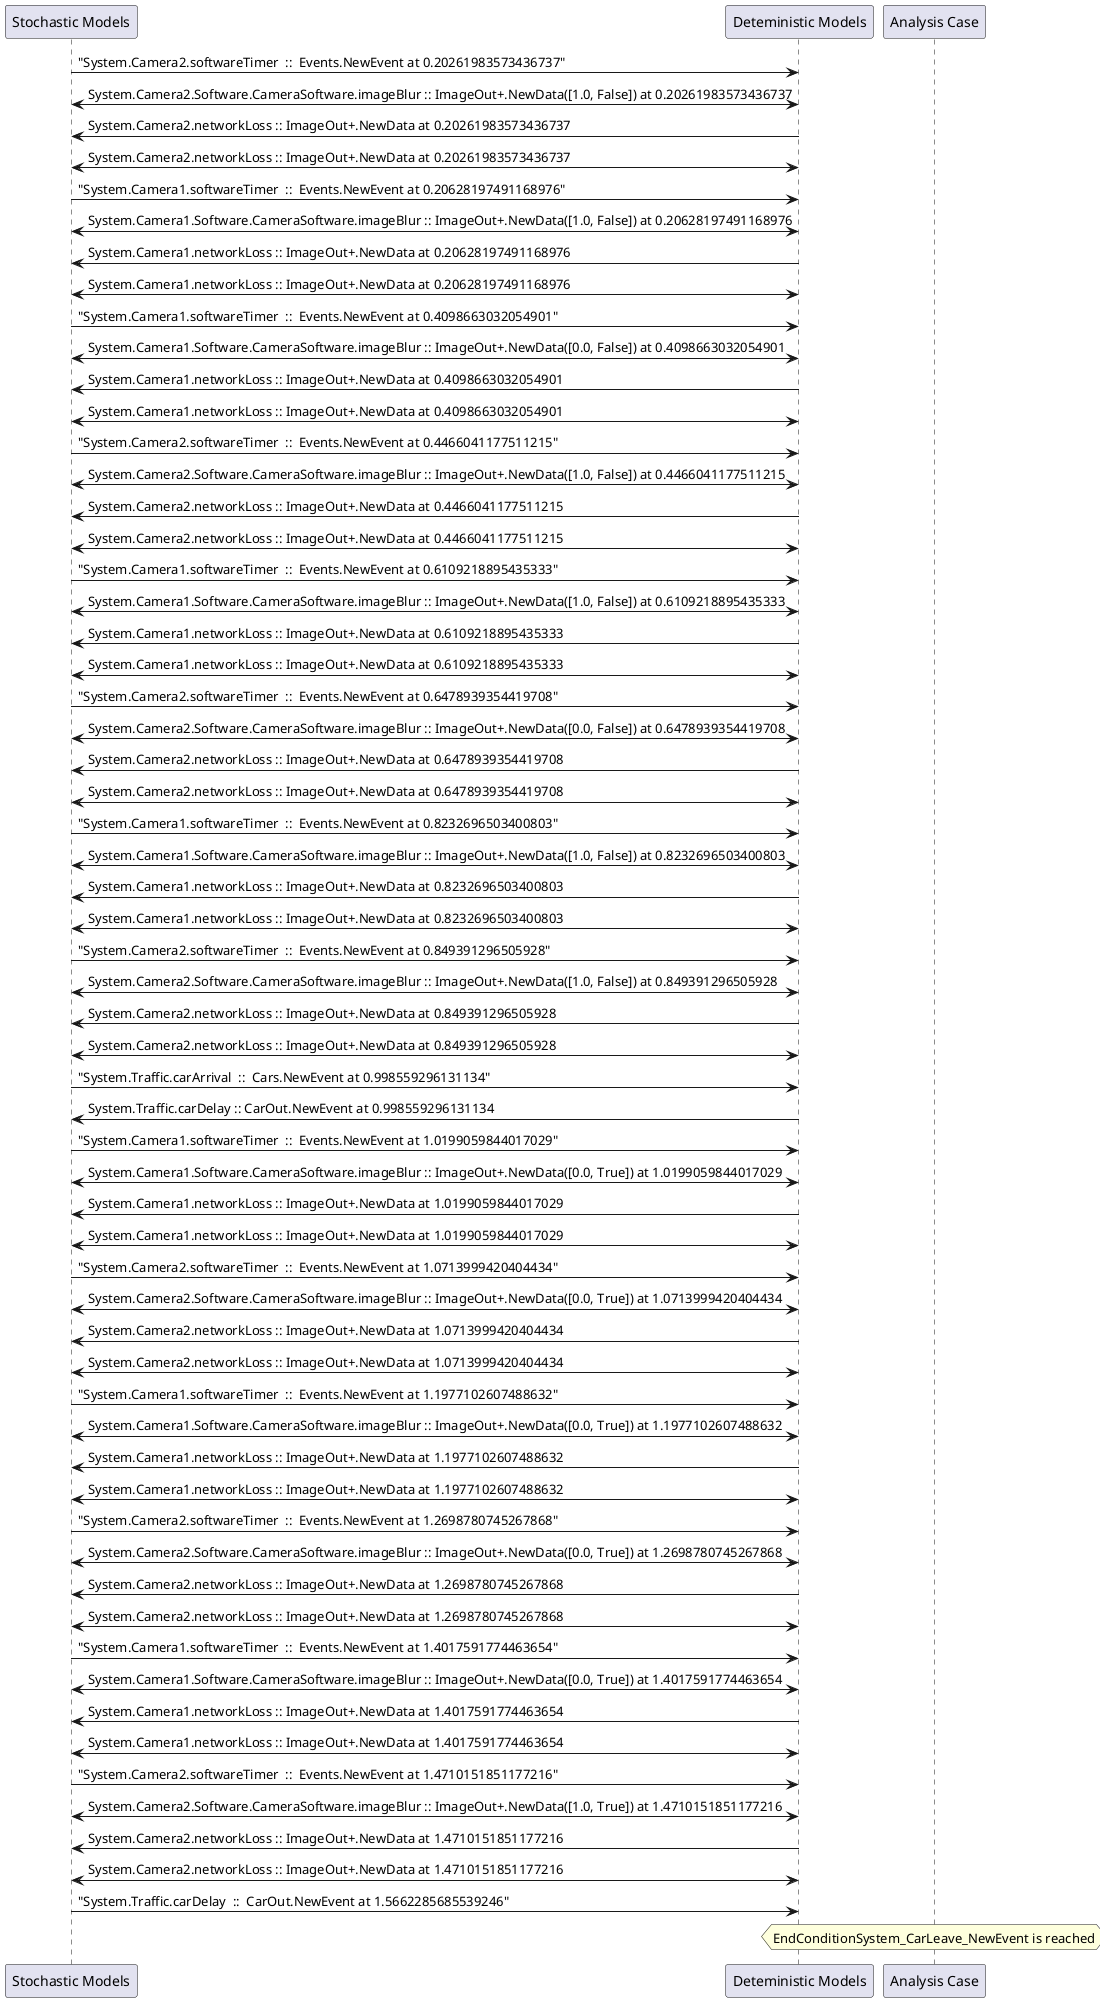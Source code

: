 
	@startuml
	participant "Stochastic Models" as stochmodel
	participant "Deteministic Models" as detmodel
	participant "Analysis Case" as analysis
	{36561_stop} stochmodel -> detmodel : "System.Camera2.softwareTimer  ::  Events.NewEvent at 0.20261983573436737"
detmodel <-> stochmodel : System.Camera2.Software.CameraSoftware.imageBlur :: ImageOut+.NewData([1.0, False]) at 0.20261983573436737
detmodel -> stochmodel : System.Camera2.networkLoss :: ImageOut+.NewData at 0.20261983573436737
detmodel <-> stochmodel : System.Camera2.networkLoss :: ImageOut+.NewData at 0.20261983573436737
{36545_stop} stochmodel -> detmodel : "System.Camera1.softwareTimer  ::  Events.NewEvent at 0.20628197491168976"
detmodel <-> stochmodel : System.Camera1.Software.CameraSoftware.imageBlur :: ImageOut+.NewData([1.0, False]) at 0.20628197491168976
detmodel -> stochmodel : System.Camera1.networkLoss :: ImageOut+.NewData at 0.20628197491168976
detmodel <-> stochmodel : System.Camera1.networkLoss :: ImageOut+.NewData at 0.20628197491168976
{36546_stop} stochmodel -> detmodel : "System.Camera1.softwareTimer  ::  Events.NewEvent at 0.4098663032054901"
detmodel <-> stochmodel : System.Camera1.Software.CameraSoftware.imageBlur :: ImageOut+.NewData([0.0, False]) at 0.4098663032054901
detmodel -> stochmodel : System.Camera1.networkLoss :: ImageOut+.NewData at 0.4098663032054901
detmodel <-> stochmodel : System.Camera1.networkLoss :: ImageOut+.NewData at 0.4098663032054901
{36562_stop} stochmodel -> detmodel : "System.Camera2.softwareTimer  ::  Events.NewEvent at 0.4466041177511215"
detmodel <-> stochmodel : System.Camera2.Software.CameraSoftware.imageBlur :: ImageOut+.NewData([1.0, False]) at 0.4466041177511215
detmodel -> stochmodel : System.Camera2.networkLoss :: ImageOut+.NewData at 0.4466041177511215
detmodel <-> stochmodel : System.Camera2.networkLoss :: ImageOut+.NewData at 0.4466041177511215
{36547_stop} stochmodel -> detmodel : "System.Camera1.softwareTimer  ::  Events.NewEvent at 0.6109218895435333"
detmodel <-> stochmodel : System.Camera1.Software.CameraSoftware.imageBlur :: ImageOut+.NewData([1.0, False]) at 0.6109218895435333
detmodel -> stochmodel : System.Camera1.networkLoss :: ImageOut+.NewData at 0.6109218895435333
detmodel <-> stochmodel : System.Camera1.networkLoss :: ImageOut+.NewData at 0.6109218895435333
{36563_stop} stochmodel -> detmodel : "System.Camera2.softwareTimer  ::  Events.NewEvent at 0.6478939354419708"
detmodel <-> stochmodel : System.Camera2.Software.CameraSoftware.imageBlur :: ImageOut+.NewData([0.0, False]) at 0.6478939354419708
detmodel -> stochmodel : System.Camera2.networkLoss :: ImageOut+.NewData at 0.6478939354419708
detmodel <-> stochmodel : System.Camera2.networkLoss :: ImageOut+.NewData at 0.6478939354419708
{36548_stop} stochmodel -> detmodel : "System.Camera1.softwareTimer  ::  Events.NewEvent at 0.8232696503400803"
detmodel <-> stochmodel : System.Camera1.Software.CameraSoftware.imageBlur :: ImageOut+.NewData([1.0, False]) at 0.8232696503400803
detmodel -> stochmodel : System.Camera1.networkLoss :: ImageOut+.NewData at 0.8232696503400803
detmodel <-> stochmodel : System.Camera1.networkLoss :: ImageOut+.NewData at 0.8232696503400803
{36564_stop} stochmodel -> detmodel : "System.Camera2.softwareTimer  ::  Events.NewEvent at 0.849391296505928"
detmodel <-> stochmodel : System.Camera2.Software.CameraSoftware.imageBlur :: ImageOut+.NewData([1.0, False]) at 0.849391296505928
detmodel -> stochmodel : System.Camera2.networkLoss :: ImageOut+.NewData at 0.849391296505928
detmodel <-> stochmodel : System.Camera2.networkLoss :: ImageOut+.NewData at 0.849391296505928
{36576_stop} stochmodel -> detmodel : "System.Traffic.carArrival  ::  Cars.NewEvent at 0.998559296131134"
{36586_start} detmodel -> stochmodel : System.Traffic.carDelay :: CarOut.NewEvent at 0.998559296131134
{36549_stop} stochmodel -> detmodel : "System.Camera1.softwareTimer  ::  Events.NewEvent at 1.0199059844017029"
detmodel <-> stochmodel : System.Camera1.Software.CameraSoftware.imageBlur :: ImageOut+.NewData([0.0, True]) at 1.0199059844017029
detmodel -> stochmodel : System.Camera1.networkLoss :: ImageOut+.NewData at 1.0199059844017029
detmodel <-> stochmodel : System.Camera1.networkLoss :: ImageOut+.NewData at 1.0199059844017029
{36565_stop} stochmodel -> detmodel : "System.Camera2.softwareTimer  ::  Events.NewEvent at 1.0713999420404434"
detmodel <-> stochmodel : System.Camera2.Software.CameraSoftware.imageBlur :: ImageOut+.NewData([0.0, True]) at 1.0713999420404434
detmodel -> stochmodel : System.Camera2.networkLoss :: ImageOut+.NewData at 1.0713999420404434
detmodel <-> stochmodel : System.Camera2.networkLoss :: ImageOut+.NewData at 1.0713999420404434
{36550_stop} stochmodel -> detmodel : "System.Camera1.softwareTimer  ::  Events.NewEvent at 1.1977102607488632"
detmodel <-> stochmodel : System.Camera1.Software.CameraSoftware.imageBlur :: ImageOut+.NewData([0.0, True]) at 1.1977102607488632
detmodel -> stochmodel : System.Camera1.networkLoss :: ImageOut+.NewData at 1.1977102607488632
detmodel <-> stochmodel : System.Camera1.networkLoss :: ImageOut+.NewData at 1.1977102607488632
{36566_stop} stochmodel -> detmodel : "System.Camera2.softwareTimer  ::  Events.NewEvent at 1.2698780745267868"
detmodel <-> stochmodel : System.Camera2.Software.CameraSoftware.imageBlur :: ImageOut+.NewData([0.0, True]) at 1.2698780745267868
detmodel -> stochmodel : System.Camera2.networkLoss :: ImageOut+.NewData at 1.2698780745267868
detmodel <-> stochmodel : System.Camera2.networkLoss :: ImageOut+.NewData at 1.2698780745267868
{36551_stop} stochmodel -> detmodel : "System.Camera1.softwareTimer  ::  Events.NewEvent at 1.4017591774463654"
detmodel <-> stochmodel : System.Camera1.Software.CameraSoftware.imageBlur :: ImageOut+.NewData([0.0, True]) at 1.4017591774463654
detmodel -> stochmodel : System.Camera1.networkLoss :: ImageOut+.NewData at 1.4017591774463654
detmodel <-> stochmodel : System.Camera1.networkLoss :: ImageOut+.NewData at 1.4017591774463654
{36567_stop} stochmodel -> detmodel : "System.Camera2.softwareTimer  ::  Events.NewEvent at 1.4710151851177216"
detmodel <-> stochmodel : System.Camera2.Software.CameraSoftware.imageBlur :: ImageOut+.NewData([1.0, True]) at 1.4710151851177216
detmodel -> stochmodel : System.Camera2.networkLoss :: ImageOut+.NewData at 1.4710151851177216
detmodel <-> stochmodel : System.Camera2.networkLoss :: ImageOut+.NewData at 1.4710151851177216
{36586_stop} stochmodel -> detmodel : "System.Traffic.carDelay  ::  CarOut.NewEvent at 1.5662285685539246"
{36586_start} <-> {36586_stop} : delay
hnote over analysis 
EndConditionSystem_CarLeave_NewEvent is reached
endnote
@enduml